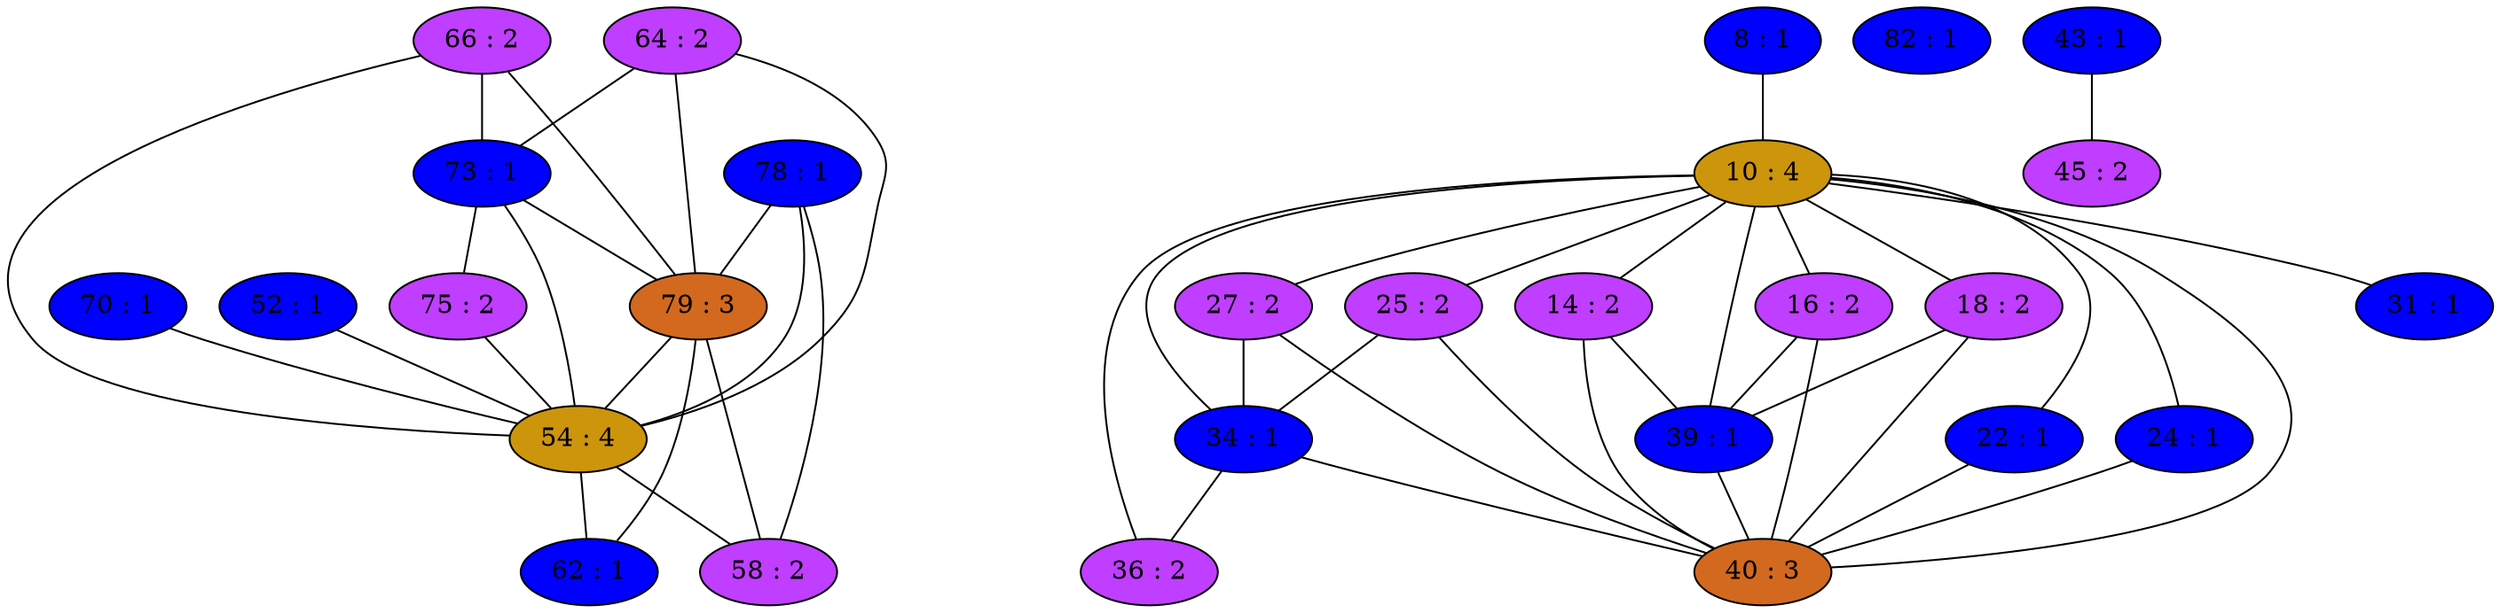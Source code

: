 strict graph {
64[label="64 : 2" style=filled fillcolor="darkorchid1"];
64 -- 54
64 -- 73
64 -- 79
66[label="66 : 2" style=filled fillcolor="darkorchid1"];
66 -- 54
66 -- 73
66 -- 79
70[label="70 : 1" style=filled fillcolor="blue1"];
70 -- 54
8[label="8 : 1" style=filled fillcolor="blue1"];
8 -- 10
73[label="73 : 1" style=filled fillcolor="blue1"];
73 -- 64
73 -- 66
73 -- 54
73 -- 75
73 -- 79
10[label="10 : 4" style=filled fillcolor="darkgoldenrod3"];
10 -- 34
10 -- 36
10 -- 39
10 -- 40
10 -- 8
10 -- 14
10 -- 16
10 -- 18
10 -- 22
10 -- 24
10 -- 25
10 -- 27
10 -- 31
75[label="75 : 2" style=filled fillcolor="darkorchid1"];
75 -- 54
75 -- 73
14[label="14 : 2" style=filled fillcolor="darkorchid1"];
14 -- 39
14 -- 40
14 -- 10
78[label="78 : 1" style=filled fillcolor="blue1"];
78 -- 54
78 -- 58
78 -- 79
79[label="79 : 3" style=filled fillcolor="chocolate"];
79 -- 64
79 -- 66
79 -- 54
79 -- 73
79 -- 58
79 -- 78
79 -- 62
16[label="16 : 2" style=filled fillcolor="darkorchid1"];
16 -- 39
16 -- 40
16 -- 10
18[label="18 : 2" style=filled fillcolor="darkorchid1"];
18 -- 39
18 -- 40
18 -- 10
82[label="82 : 1" style=filled fillcolor="blue1"];
22[label="22 : 1" style=filled fillcolor="blue1"];
22 -- 40
22 -- 10
24[label="24 : 1" style=filled fillcolor="blue1"];
24 -- 40
24 -- 10
25[label="25 : 2" style=filled fillcolor="darkorchid1"];
25 -- 34
25 -- 40
25 -- 10
27[label="27 : 2" style=filled fillcolor="darkorchid1"];
27 -- 34
27 -- 40
27 -- 10
31[label="31 : 1" style=filled fillcolor="blue1"];
31 -- 10
34[label="34 : 1" style=filled fillcolor="blue1"];
34 -- 36
34 -- 40
34 -- 25
34 -- 10
34 -- 27
36[label="36 : 2" style=filled fillcolor="darkorchid1"];
36 -- 34
36 -- 10
39[label="39 : 1" style=filled fillcolor="blue1"];
39 -- 16
39 -- 18
39 -- 40
39 -- 10
39 -- 14
40[label="40 : 3" style=filled fillcolor="chocolate"];
40 -- 16
40 -- 34
40 -- 18
40 -- 22
40 -- 39
40 -- 24
40 -- 25
40 -- 10
40 -- 27
40 -- 14
43[label="43 : 1" style=filled fillcolor="blue1"];
43 -- 45
45[label="45 : 2" style=filled fillcolor="darkorchid1"];
45 -- 43
52[label="52 : 1" style=filled fillcolor="blue1"];
52 -- 54
54[label="54 : 4" style=filled fillcolor="darkgoldenrod3"];
54 -- 64
54 -- 66
54 -- 52
54 -- 70
54 -- 73
54 -- 58
54 -- 75
54 -- 78
54 -- 62
54 -- 79
58[label="58 : 2" style=filled fillcolor="darkorchid1"];
58 -- 54
58 -- 78
58 -- 79
62[label="62 : 1" style=filled fillcolor="blue1"];
62 -- 54
62 -- 79
}